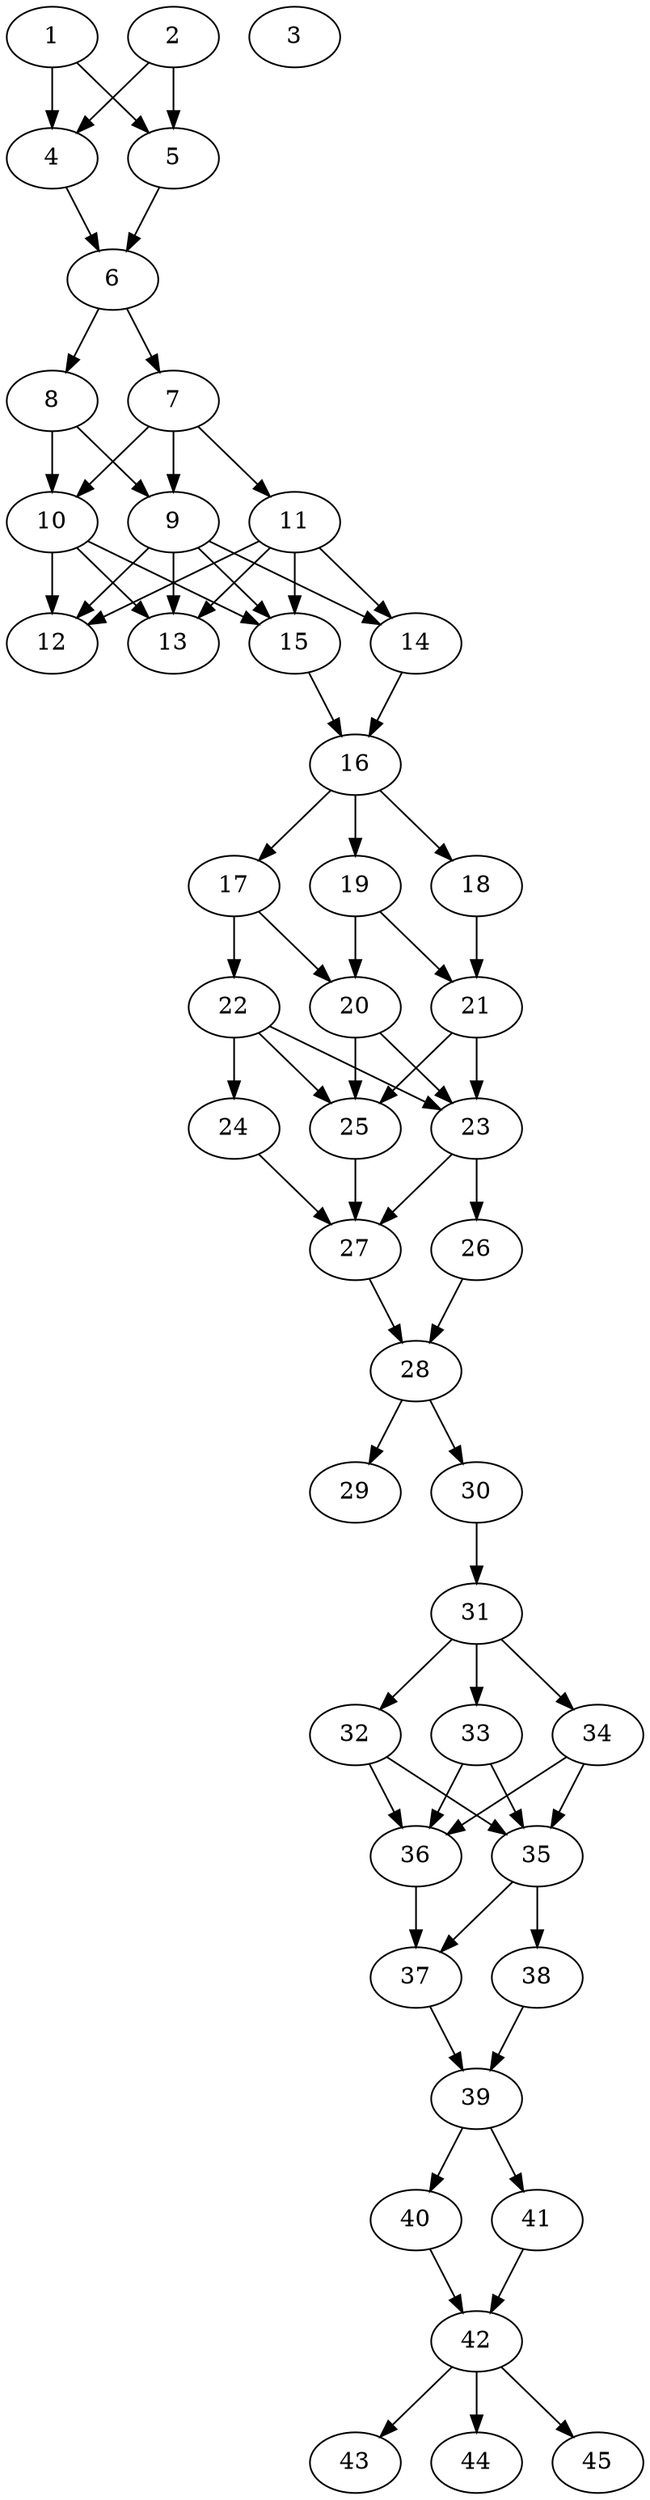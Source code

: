 // DAG automatically generated by daggen at Thu Oct  3 14:07:25 2019
// ./daggen --dot -n 45 --ccr 0.5 --fat 0.3 --regular 0.5 --density 0.9 --mindata 5242880 --maxdata 52428800 
digraph G {
  1 [size="91385856", alpha="0.11", expect_size="45692928"] 
  1 -> 4 [size ="45692928"]
  1 -> 5 [size ="45692928"]
  2 [size="29648896", alpha="0.04", expect_size="14824448"] 
  2 -> 4 [size ="14824448"]
  2 -> 5 [size ="14824448"]
  3 [size="11495424", alpha="0.19", expect_size="5747712"] 
  4 [size="11636736", alpha="0.04", expect_size="5818368"] 
  4 -> 6 [size ="5818368"]
  5 [size="23967744", alpha="0.16", expect_size="11983872"] 
  5 -> 6 [size ="11983872"]
  6 [size="15609856", alpha="0.07", expect_size="7804928"] 
  6 -> 7 [size ="7804928"]
  6 -> 8 [size ="7804928"]
  7 [size="71677952", alpha="0.14", expect_size="35838976"] 
  7 -> 9 [size ="35838976"]
  7 -> 10 [size ="35838976"]
  7 -> 11 [size ="35838976"]
  8 [size="87070720", alpha="0.16", expect_size="43535360"] 
  8 -> 9 [size ="43535360"]
  8 -> 10 [size ="43535360"]
  9 [size="62337024", alpha="0.03", expect_size="31168512"] 
  9 -> 12 [size ="31168512"]
  9 -> 13 [size ="31168512"]
  9 -> 14 [size ="31168512"]
  9 -> 15 [size ="31168512"]
  10 [size="74788864", alpha="0.05", expect_size="37394432"] 
  10 -> 12 [size ="37394432"]
  10 -> 13 [size ="37394432"]
  10 -> 15 [size ="37394432"]
  11 [size="59351040", alpha="0.10", expect_size="29675520"] 
  11 -> 12 [size ="29675520"]
  11 -> 13 [size ="29675520"]
  11 -> 14 [size ="29675520"]
  11 -> 15 [size ="29675520"]
  12 [size="14680064", alpha="0.16", expect_size="7340032"] 
  13 [size="32507904", alpha="0.11", expect_size="16253952"] 
  14 [size="29802496", alpha="0.01", expect_size="14901248"] 
  14 -> 16 [size ="14901248"]
  15 [size="50497536", alpha="0.14", expect_size="25248768"] 
  15 -> 16 [size ="25248768"]
  16 [size="30683136", alpha="0.10", expect_size="15341568"] 
  16 -> 17 [size ="15341568"]
  16 -> 18 [size ="15341568"]
  16 -> 19 [size ="15341568"]
  17 [size="63768576", alpha="0.00", expect_size="31884288"] 
  17 -> 20 [size ="31884288"]
  17 -> 22 [size ="31884288"]
  18 [size="33122304", alpha="0.18", expect_size="16561152"] 
  18 -> 21 [size ="16561152"]
  19 [size="12058624", alpha="0.02", expect_size="6029312"] 
  19 -> 20 [size ="6029312"]
  19 -> 21 [size ="6029312"]
  20 [size="25694208", alpha="0.13", expect_size="12847104"] 
  20 -> 23 [size ="12847104"]
  20 -> 25 [size ="12847104"]
  21 [size="47781888", alpha="0.01", expect_size="23890944"] 
  21 -> 23 [size ="23890944"]
  21 -> 25 [size ="23890944"]
  22 [size="95066112", alpha="0.14", expect_size="47533056"] 
  22 -> 23 [size ="47533056"]
  22 -> 24 [size ="47533056"]
  22 -> 25 [size ="47533056"]
  23 [size="75728896", alpha="0.06", expect_size="37864448"] 
  23 -> 26 [size ="37864448"]
  23 -> 27 [size ="37864448"]
  24 [size="34383872", alpha="0.19", expect_size="17191936"] 
  24 -> 27 [size ="17191936"]
  25 [size="38209536", alpha="0.14", expect_size="19104768"] 
  25 -> 27 [size ="19104768"]
  26 [size="12201984", alpha="0.11", expect_size="6100992"] 
  26 -> 28 [size ="6100992"]
  27 [size="59770880", alpha="0.01", expect_size="29885440"] 
  27 -> 28 [size ="29885440"]
  28 [size="61806592", alpha="0.06", expect_size="30903296"] 
  28 -> 29 [size ="30903296"]
  28 -> 30 [size ="30903296"]
  29 [size="50610176", alpha="0.03", expect_size="25305088"] 
  30 [size="61540352", alpha="0.14", expect_size="30770176"] 
  30 -> 31 [size ="30770176"]
  31 [size="30027776", alpha="0.14", expect_size="15013888"] 
  31 -> 32 [size ="15013888"]
  31 -> 33 [size ="15013888"]
  31 -> 34 [size ="15013888"]
  32 [size="36970496", alpha="0.16", expect_size="18485248"] 
  32 -> 35 [size ="18485248"]
  32 -> 36 [size ="18485248"]
  33 [size="101535744", alpha="0.02", expect_size="50767872"] 
  33 -> 35 [size ="50767872"]
  33 -> 36 [size ="50767872"]
  34 [size="35989504", alpha="0.13", expect_size="17994752"] 
  34 -> 35 [size ="17994752"]
  34 -> 36 [size ="17994752"]
  35 [size="30224384", alpha="0.12", expect_size="15112192"] 
  35 -> 37 [size ="15112192"]
  35 -> 38 [size ="15112192"]
  36 [size="97728512", alpha="0.15", expect_size="48864256"] 
  36 -> 37 [size ="48864256"]
  37 [size="54878208", alpha="0.09", expect_size="27439104"] 
  37 -> 39 [size ="27439104"]
  38 [size="57241600", alpha="0.09", expect_size="28620800"] 
  38 -> 39 [size ="28620800"]
  39 [size="87031808", alpha="0.08", expect_size="43515904"] 
  39 -> 40 [size ="43515904"]
  39 -> 41 [size ="43515904"]
  40 [size="101728256", alpha="0.11", expect_size="50864128"] 
  40 -> 42 [size ="50864128"]
  41 [size="71264256", alpha="0.02", expect_size="35632128"] 
  41 -> 42 [size ="35632128"]
  42 [size="44505088", alpha="0.11", expect_size="22252544"] 
  42 -> 43 [size ="22252544"]
  42 -> 44 [size ="22252544"]
  42 -> 45 [size ="22252544"]
  43 [size="25645056", alpha="0.13", expect_size="12822528"] 
  44 [size="36706304", alpha="0.01", expect_size="18353152"] 
  45 [size="97005568", alpha="0.14", expect_size="48502784"] 
}

